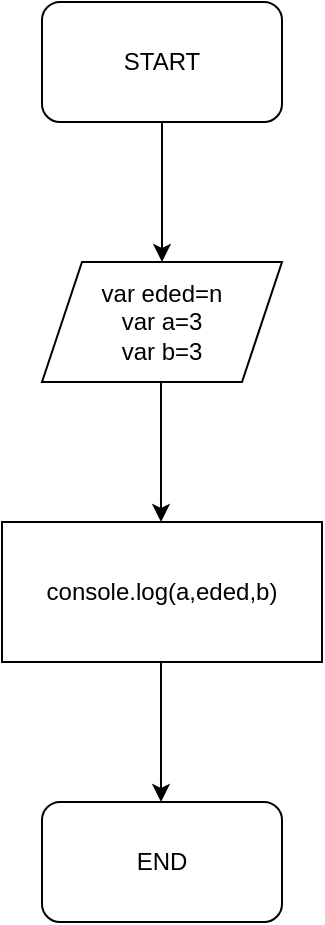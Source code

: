 <mxfile version="13.10.9" type="device" pages="2"><diagram id="F9Ql-Q4UU0TXS-icRdh1" name="Page-1"><mxGraphModel dx="862" dy="460" grid="1" gridSize="10" guides="1" tooltips="1" connect="1" arrows="1" fold="1" page="1" pageScale="1" pageWidth="827" pageHeight="1169" math="0" shadow="0"><root><mxCell id="0"/><mxCell id="1" parent="0"/><mxCell id="OLp1UkRceRquNWIt1Etj-1" value="START" style="rounded=1;whiteSpace=wrap;html=1;" vertex="1" parent="1"><mxGeometry x="340" y="20" width="120" height="60" as="geometry"/></mxCell><mxCell id="OLp1UkRceRquNWIt1Etj-2" value="" style="endArrow=classic;html=1;exitX=0.5;exitY=1;exitDx=0;exitDy=0;" edge="1" parent="1" source="OLp1UkRceRquNWIt1Etj-1"><mxGeometry width="50" height="50" relative="1" as="geometry"><mxPoint x="389" y="180" as="sourcePoint"/><mxPoint x="400" y="150" as="targetPoint"/></mxGeometry></mxCell><mxCell id="2vNpqcJyFFdkHACazyhC-1" value="var eded=n&lt;br&gt;var a=3&lt;br&gt;var b=3" style="shape=parallelogram;perimeter=parallelogramPerimeter;whiteSpace=wrap;html=1;fixedSize=1;" vertex="1" parent="1"><mxGeometry x="340" y="150" width="120" height="60" as="geometry"/></mxCell><mxCell id="2vNpqcJyFFdkHACazyhC-2" value="" style="endArrow=classic;html=1;exitX=0.5;exitY=1;exitDx=0;exitDy=0;" edge="1" parent="1"><mxGeometry width="50" height="50" relative="1" as="geometry"><mxPoint x="399.5" y="210" as="sourcePoint"/><mxPoint x="399.5" y="280" as="targetPoint"/></mxGeometry></mxCell><mxCell id="2vNpqcJyFFdkHACazyhC-3" value="console.log(a,eded,b)" style="rounded=0;whiteSpace=wrap;html=1;" vertex="1" parent="1"><mxGeometry x="320" y="280" width="160" height="70" as="geometry"/></mxCell><mxCell id="2vNpqcJyFFdkHACazyhC-4" value="" style="endArrow=classic;html=1;exitX=0.5;exitY=1;exitDx=0;exitDy=0;" edge="1" parent="1"><mxGeometry width="50" height="50" relative="1" as="geometry"><mxPoint x="399.5" y="350" as="sourcePoint"/><mxPoint x="399.5" y="420" as="targetPoint"/></mxGeometry></mxCell><mxCell id="2vNpqcJyFFdkHACazyhC-5" value="END" style="rounded=1;whiteSpace=wrap;html=1;" vertex="1" parent="1"><mxGeometry x="340" y="420" width="120" height="60" as="geometry"/></mxCell></root></mxGraphModel></diagram><diagram id="Fs0tamGa0LZuVxOEdYOJ" name="Page-2"><mxGraphModel dx="862" dy="460" grid="1" gridSize="10" guides="1" tooltips="1" connect="1" arrows="1" fold="1" page="1" pageScale="1" pageWidth="827" pageHeight="1169" math="0" shadow="0"><root><mxCell id="Jp52EagtPhfp6yVl2c71-0"/><mxCell id="Jp52EagtPhfp6yVl2c71-1" parent="Jp52EagtPhfp6yVl2c71-0"/></root></mxGraphModel></diagram></mxfile>